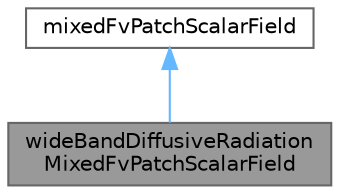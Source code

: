 digraph "wideBandDiffusiveRadiationMixedFvPatchScalarField"
{
 // LATEX_PDF_SIZE
  bgcolor="transparent";
  edge [fontname=Helvetica,fontsize=10,labelfontname=Helvetica,labelfontsize=10];
  node [fontname=Helvetica,fontsize=10,shape=box,height=0.2,width=0.4];
  Node1 [id="Node000001",label="wideBandDiffusiveRadiation\lMixedFvPatchScalarField",height=0.2,width=0.4,color="gray40", fillcolor="grey60", style="filled", fontcolor="black",tooltip="This boundary condition provides a wide-band, diffusive radiation condition, where the patch temperat..."];
  Node2 -> Node1 [id="edge1_Node000001_Node000002",dir="back",color="steelblue1",style="solid",tooltip=" "];
  Node2 [id="Node000002",label="mixedFvPatchScalarField",height=0.2,width=0.4,color="gray40", fillcolor="white", style="filled",tooltip=" "];
}
